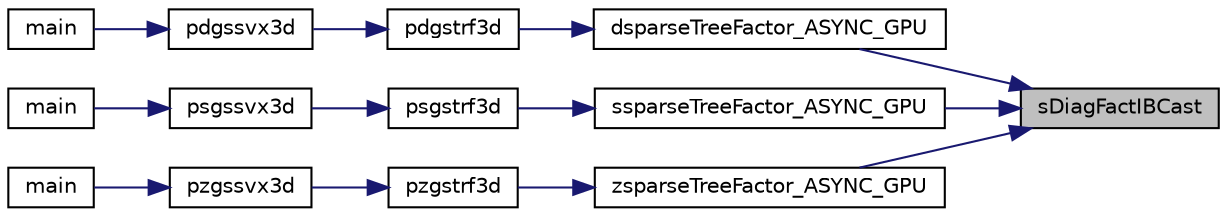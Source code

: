 digraph "sDiagFactIBCast"
{
 // LATEX_PDF_SIZE
  edge [fontname="Helvetica",fontsize="10",labelfontname="Helvetica",labelfontsize="10"];
  node [fontname="Helvetica",fontsize="10",shape=record];
  rankdir="RL";
  Node1 [label="sDiagFactIBCast",height=0.2,width=0.4,color="black", fillcolor="grey75", style="filled", fontcolor="black",tooltip=" "];
  Node1 -> Node2 [dir="back",color="midnightblue",fontsize="10",style="solid",fontname="Helvetica"];
  Node2 [label="dsparseTreeFactor_ASYNC_GPU",height=0.2,width=0.4,color="black", fillcolor="white", style="filled",URL="$dlustruct__gpu_8h.html#a2b81f89f2098cb9137af9914376b437e",tooltip=" "];
  Node2 -> Node3 [dir="back",color="midnightblue",fontsize="10",style="solid",fontname="Helvetica"];
  Node3 [label="pdgstrf3d",height=0.2,width=0.4,color="black", fillcolor="white", style="filled",URL="$pdgstrf3d_8c.html#a9b405bafe53ce5c220fc2c72c5f115dd",tooltip=" "];
  Node3 -> Node4 [dir="back",color="midnightblue",fontsize="10",style="solid",fontname="Helvetica"];
  Node4 [label="pdgssvx3d",height=0.2,width=0.4,color="black", fillcolor="white", style="filled",URL="$pdgssvx3d_8c.html#a4cd295688eb2d11cd956c465f54af439",tooltip=" "];
  Node4 -> Node5 [dir="back",color="midnightblue",fontsize="10",style="solid",fontname="Helvetica"];
  Node5 [label="main",height=0.2,width=0.4,color="black", fillcolor="white", style="filled",URL="$pddrive3d_8c.html#a0ddf1224851353fc92bfbff6f499fa97",tooltip=" "];
  Node1 -> Node6 [dir="back",color="midnightblue",fontsize="10",style="solid",fontname="Helvetica"];
  Node6 [label="ssparseTreeFactor_ASYNC_GPU",height=0.2,width=0.4,color="black", fillcolor="white", style="filled",URL="$slustruct__gpu_8h.html#ab541c51f985a4aa0e3b9a2ca1f1c3142",tooltip=" "];
  Node6 -> Node7 [dir="back",color="midnightblue",fontsize="10",style="solid",fontname="Helvetica"];
  Node7 [label="psgstrf3d",height=0.2,width=0.4,color="black", fillcolor="white", style="filled",URL="$psgstrf3d_8c.html#a03067ef821a1d723216000ecdafea097",tooltip=" "];
  Node7 -> Node8 [dir="back",color="midnightblue",fontsize="10",style="solid",fontname="Helvetica"];
  Node8 [label="psgssvx3d",height=0.2,width=0.4,color="black", fillcolor="white", style="filled",URL="$psgssvx3d_8c.html#ad17936768cfd5b3d0eadcfdd93e36e8c",tooltip=" "];
  Node8 -> Node9 [dir="back",color="midnightblue",fontsize="10",style="solid",fontname="Helvetica"];
  Node9 [label="main",height=0.2,width=0.4,color="black", fillcolor="white", style="filled",URL="$psdrive3d_8c.html#a0ddf1224851353fc92bfbff6f499fa97",tooltip=" "];
  Node1 -> Node10 [dir="back",color="midnightblue",fontsize="10",style="solid",fontname="Helvetica"];
  Node10 [label="zsparseTreeFactor_ASYNC_GPU",height=0.2,width=0.4,color="black", fillcolor="white", style="filled",URL="$zlustruct__gpu_8h.html#af5e04ef0980265f7c60c75dd4e4d8f65",tooltip=" "];
  Node10 -> Node11 [dir="back",color="midnightblue",fontsize="10",style="solid",fontname="Helvetica"];
  Node11 [label="pzgstrf3d",height=0.2,width=0.4,color="black", fillcolor="white", style="filled",URL="$pzgstrf3d_8c.html#a59b3f2b3a6f413578c58afcfd76e1488",tooltip=" "];
  Node11 -> Node12 [dir="back",color="midnightblue",fontsize="10",style="solid",fontname="Helvetica"];
  Node12 [label="pzgssvx3d",height=0.2,width=0.4,color="black", fillcolor="white", style="filled",URL="$pzgssvx3d_8c.html#a6ef4aa5f00fc69565da03fbe2c82dfa4",tooltip=" "];
  Node12 -> Node13 [dir="back",color="midnightblue",fontsize="10",style="solid",fontname="Helvetica"];
  Node13 [label="main",height=0.2,width=0.4,color="black", fillcolor="white", style="filled",URL="$pzdrive3d_8c.html#a0ddf1224851353fc92bfbff6f499fa97",tooltip=" "];
}
